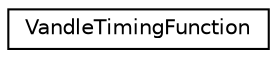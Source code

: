 digraph "Graphical Class Hierarchy"
{
  edge [fontname="Helvetica",fontsize="10",labelfontname="Helvetica",labelfontsize="10"];
  node [fontname="Helvetica",fontsize="10",shape=record];
  rankdir="LR";
  Node1 [label="VandleTimingFunction",height=0.2,width=0.4,color="black", fillcolor="white", style="filled",URL="$de/d80/class_vandle_timing_function.html"];
}
